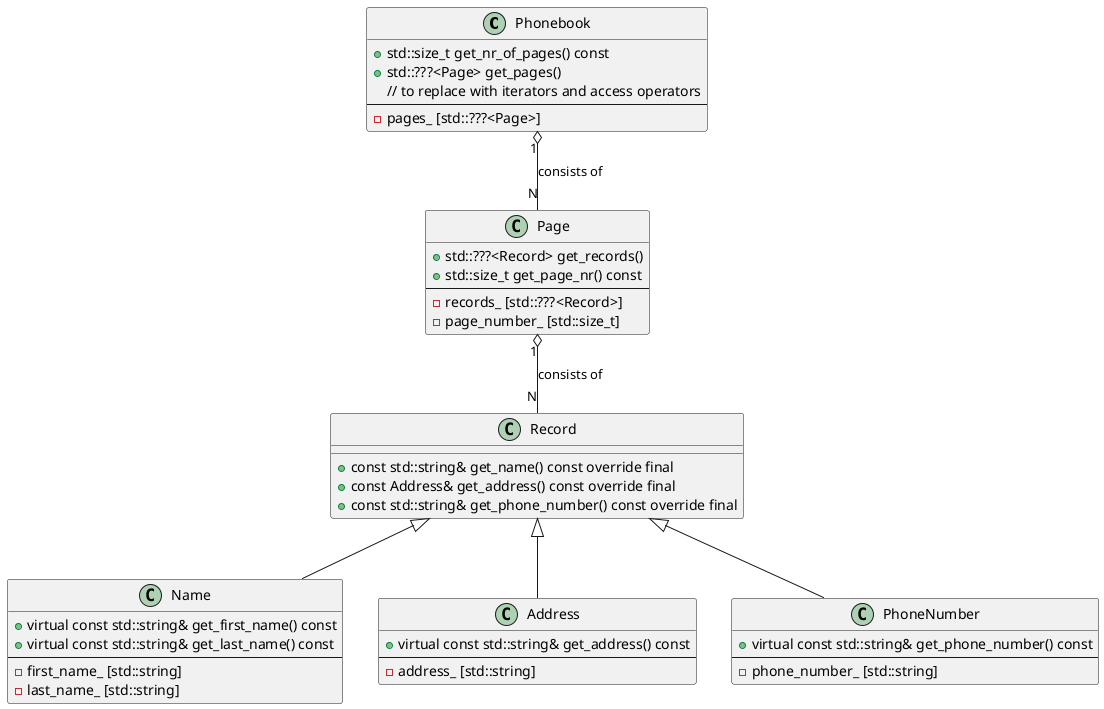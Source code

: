 @startuml

class Phonebook {
 + std::size_t get_nr_of_pages() const
 + std::???<Page> get_pages() 
// to replace with iterators and access operators
---
 - pages_ [std::???<Page>]
}

class Page {
 + std::???<Record> get_records()
 + std::size_t get_page_nr() const
---
 - records_ [std::???<Record>]
 - page_number_ [std::size_t]
}

class Record {
 + const std::string& get_name() const override final
 + const Address& get_address() const override final
 + const std::string& get_phone_number() const override final
}

class Name {
 + virtual const std::string& get_first_name() const
 + virtual const std::string& get_last_name() const
---
 - first_name_ [std::string]
 - last_name_ [std::string]
}

class Address {
 + virtual const std::string& get_address() const
---
 - address_ [std::string]
}

class PhoneNumber {
 + virtual const std::string& get_phone_number() const
---
 - phone_number_ [std::string]
}

Phonebook "1" o-- "N" Page : consists of
Page "1" o-- "N" Record : consists of

Record <|-- PhoneNumber
Record <|-- Name
Record <|-- Address

@enduml
